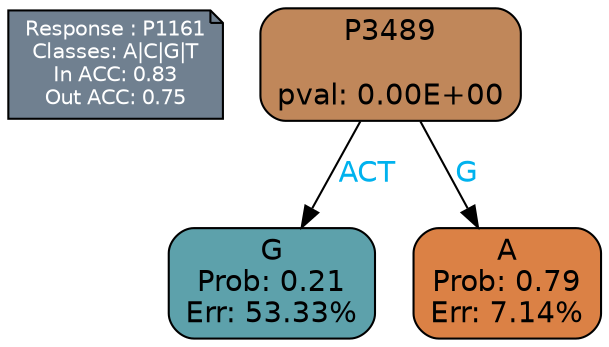 digraph Tree {
node [shape=box, style="filled, rounded", color="black", fontname=helvetica] ;
graph [ranksep=equally, splines=polylines, bgcolor=transparent, dpi=600] ;
edge [fontname=helvetica] ;
LEGEND [label="Response : P1161
Classes: A|C|G|T
In ACC: 0.83
Out ACC: 0.75
",shape=note,align=left,style=filled,fillcolor="slategray",fontcolor="white",fontsize=10];1 [label="P3489

pval: 0.00E+00", fillcolor="#c0875a"] ;
2 [label="G
Prob: 0.21
Err: 53.33%", fillcolor="#5da1ab"] ;
3 [label="A
Prob: 0.79
Err: 7.14%", fillcolor="#db8145"] ;
1 -> 2 [label="ACT",fontcolor=deepskyblue2] ;
1 -> 3 [label="G",fontcolor=deepskyblue2] ;
{rank = same; 2;3;}{rank = same; LEGEND;1;}}